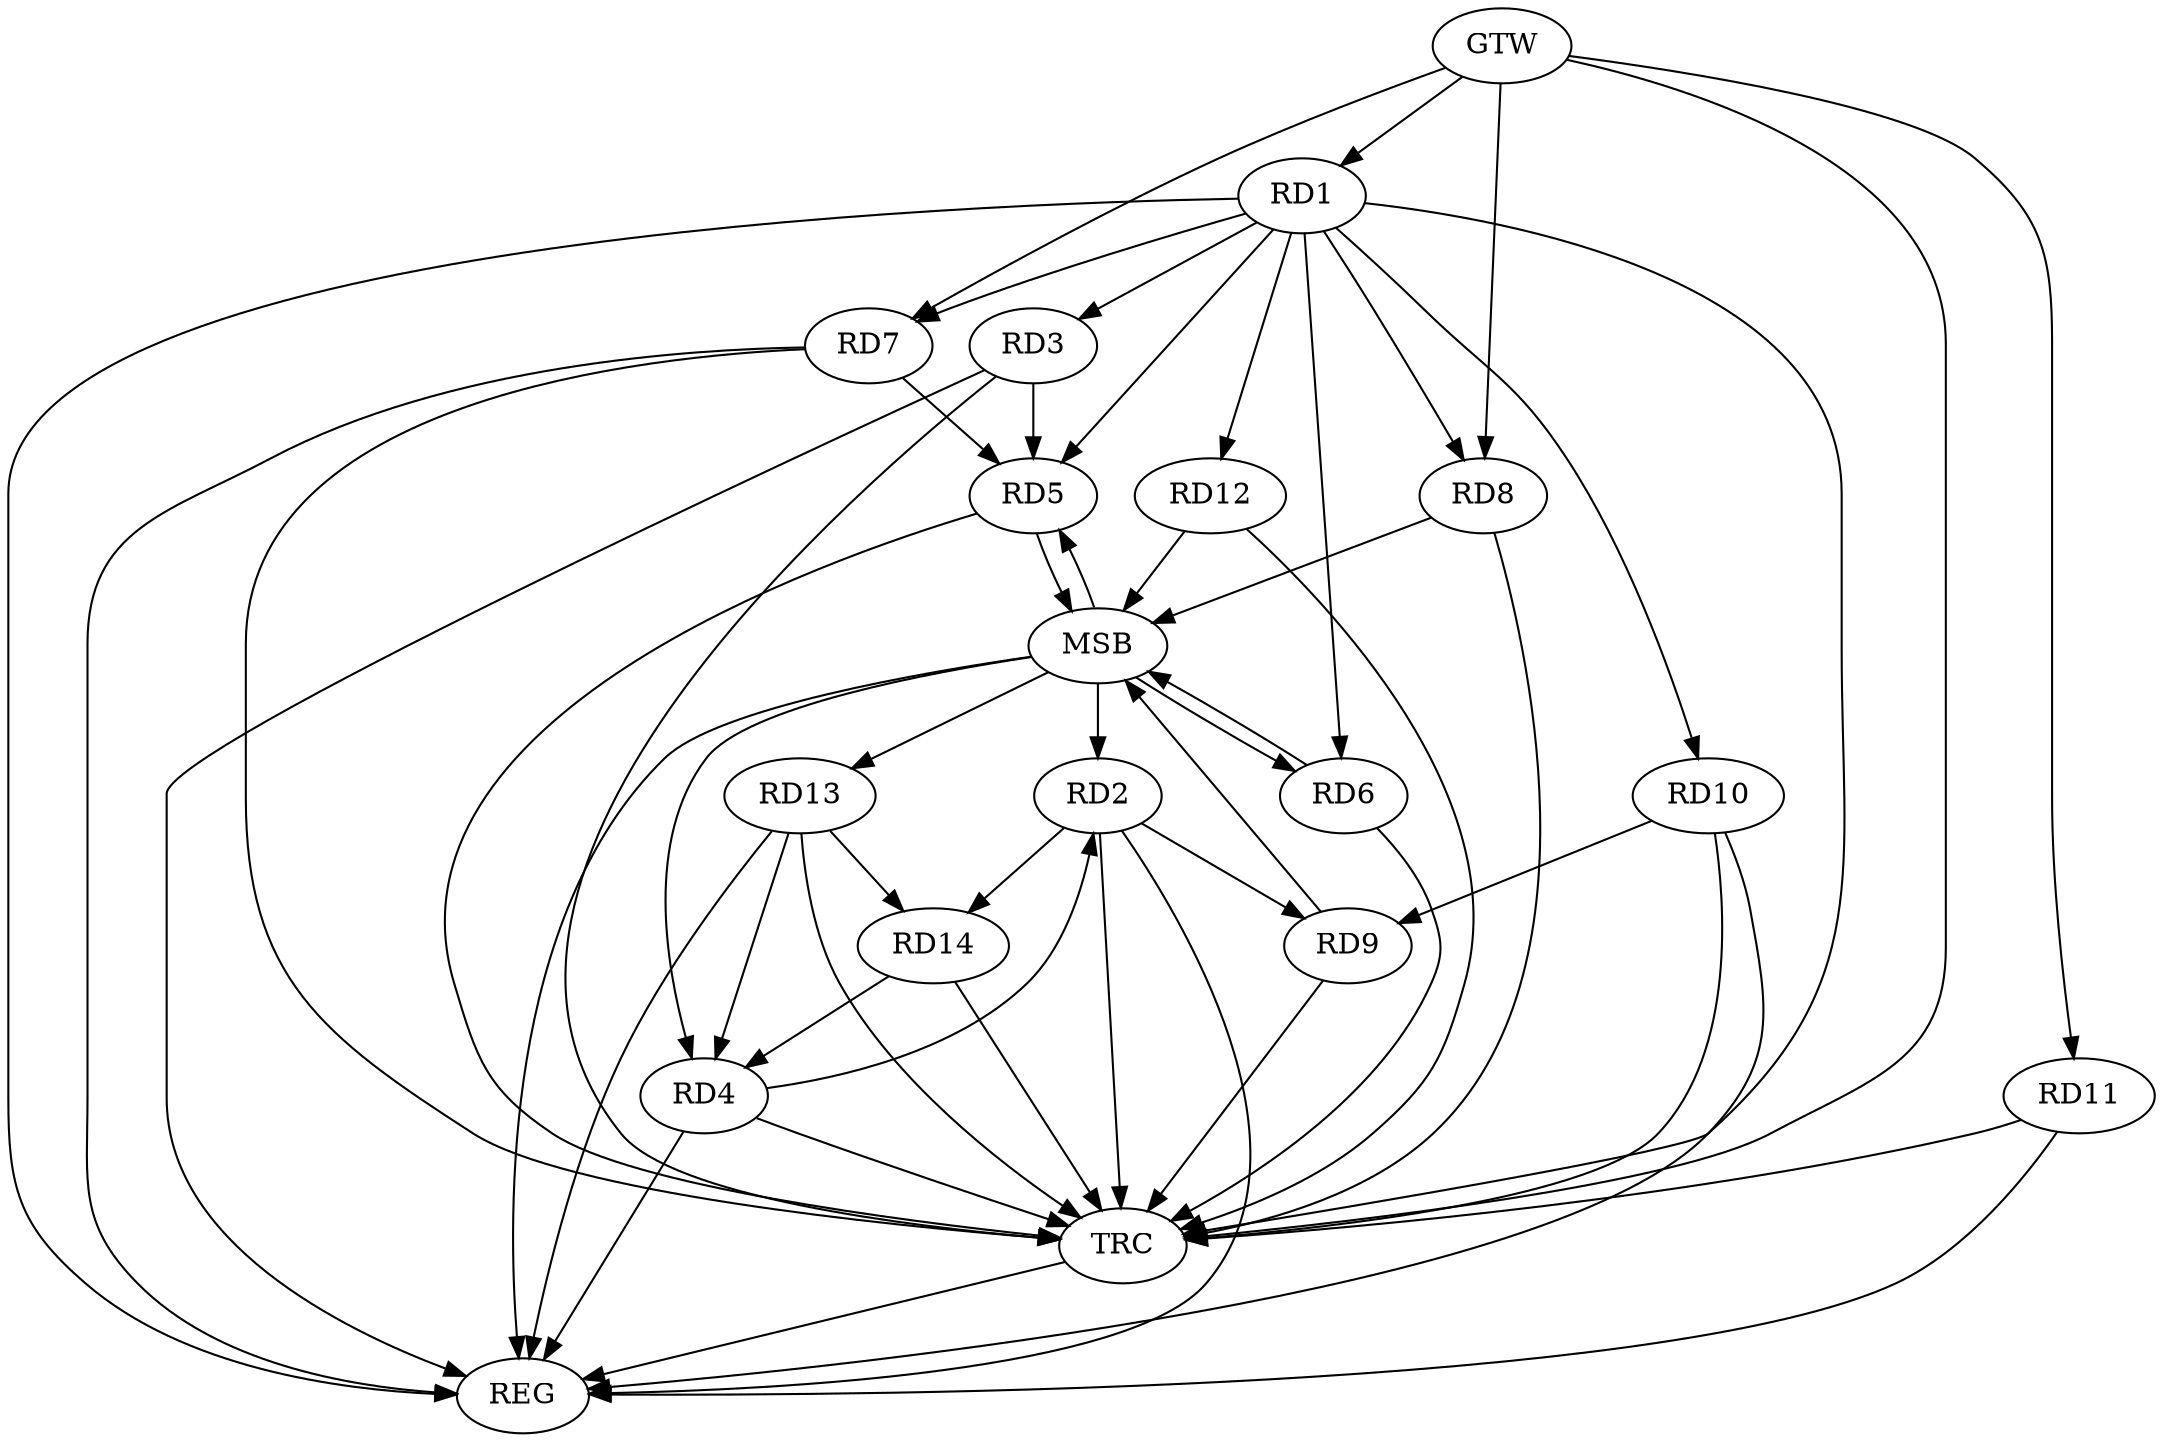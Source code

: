 strict digraph G {
  RD1 [ label="RD1" ];
  RD2 [ label="RD2" ];
  RD3 [ label="RD3" ];
  RD4 [ label="RD4" ];
  RD5 [ label="RD5" ];
  RD6 [ label="RD6" ];
  RD7 [ label="RD7" ];
  RD8 [ label="RD8" ];
  RD9 [ label="RD9" ];
  RD10 [ label="RD10" ];
  RD11 [ label="RD11" ];
  RD12 [ label="RD12" ];
  RD13 [ label="RD13" ];
  RD14 [ label="RD14" ];
  GTW [ label="GTW" ];
  REG [ label="REG" ];
  MSB [ label="MSB" ];
  TRC [ label="TRC" ];
  RD1 -> RD3;
  RD1 -> RD5;
  RD1 -> RD12;
  RD4 -> RD2;
  RD2 -> RD9;
  RD2 -> RD14;
  RD3 -> RD5;
  RD13 -> RD4;
  RD14 -> RD4;
  RD7 -> RD5;
  RD10 -> RD9;
  RD13 -> RD14;
  GTW -> RD1;
  GTW -> RD7;
  GTW -> RD8;
  GTW -> RD11;
  RD1 -> REG;
  RD2 -> REG;
  RD3 -> REG;
  RD4 -> REG;
  RD7 -> REG;
  RD10 -> REG;
  RD11 -> REG;
  RD13 -> REG;
  RD5 -> MSB;
  MSB -> RD2;
  MSB -> RD6;
  MSB -> REG;
  RD6 -> MSB;
  RD8 -> MSB;
  RD9 -> MSB;
  MSB -> RD4;
  MSB -> RD13;
  RD12 -> MSB;
  MSB -> RD5;
  RD1 -> TRC;
  RD2 -> TRC;
  RD3 -> TRC;
  RD4 -> TRC;
  RD5 -> TRC;
  RD6 -> TRC;
  RD7 -> TRC;
  RD8 -> TRC;
  RD9 -> TRC;
  RD10 -> TRC;
  RD11 -> TRC;
  RD12 -> TRC;
  RD13 -> TRC;
  RD14 -> TRC;
  GTW -> TRC;
  TRC -> REG;
  RD1 -> RD6;
  RD1 -> RD7;
  RD1 -> RD10;
  RD1 -> RD8;
}
